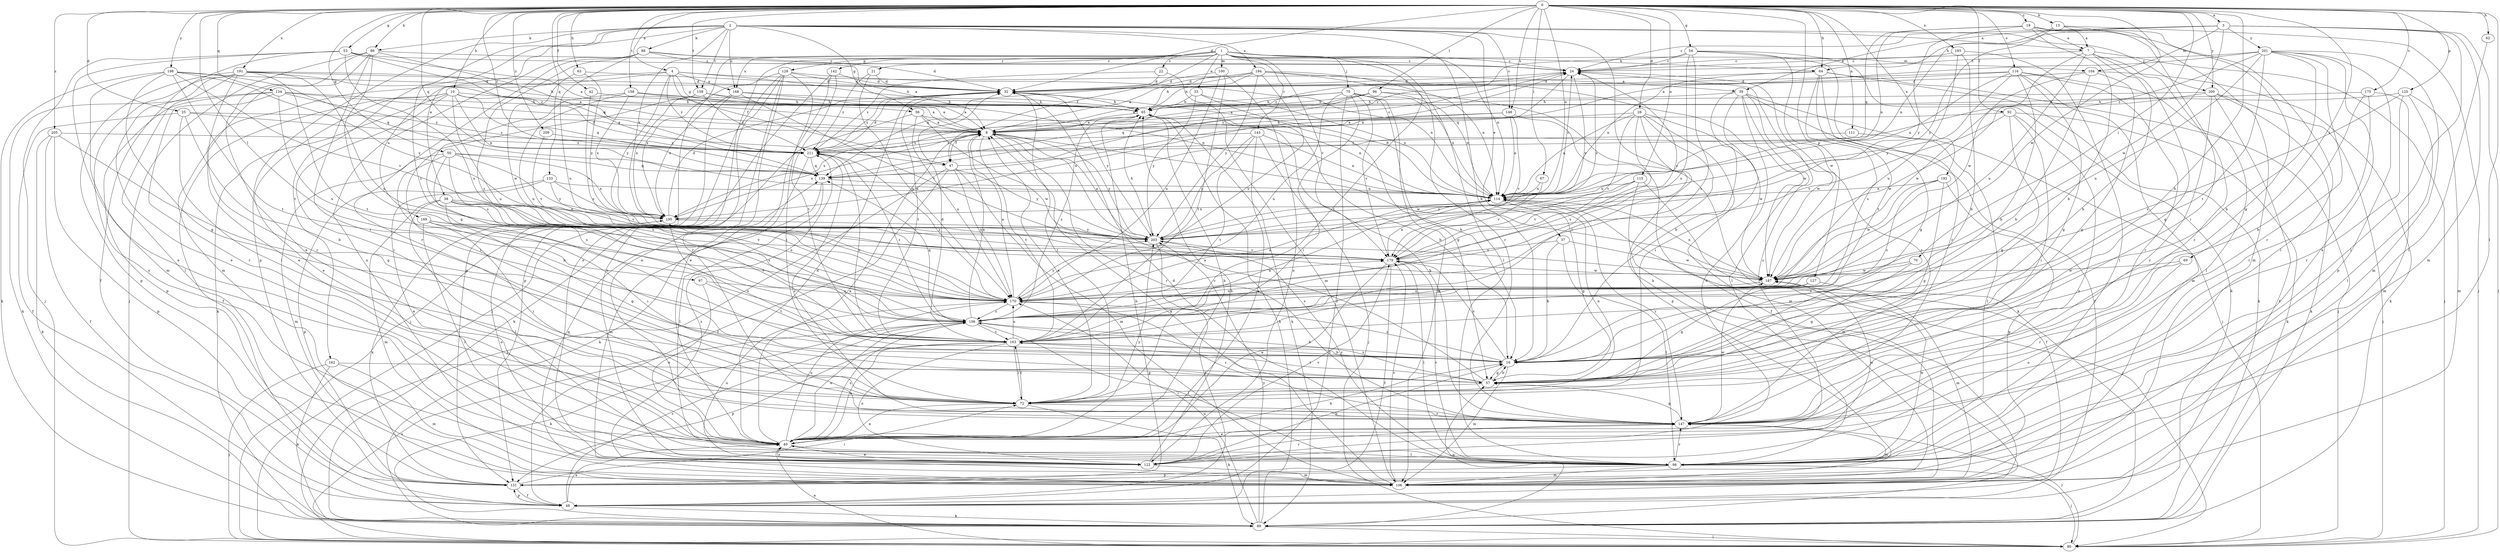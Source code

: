 strict digraph  {
0;
1;
2;
3;
4;
7;
8;
10;
13;
16;
19;
21;
22;
24;
25;
28;
32;
33;
37;
38;
39;
40;
42;
47;
48;
50;
53;
54;
56;
57;
62;
63;
64;
65;
67;
69;
70;
72;
75;
80;
86;
88;
89;
92;
96;
97;
98;
100;
104;
106;
111;
114;
115;
116;
122;
125;
127;
128;
131;
133;
134;
139;
142;
143;
147;
148;
156;
158;
159;
162;
163;
168;
169;
170;
175;
179;
187;
191;
192;
193;
194;
195;
198;
200;
201;
203;
205;
209;
211;
0 -> 3  [label=a];
0 -> 4  [label=a];
0 -> 10  [label=b];
0 -> 13  [label=b];
0 -> 16  [label=b];
0 -> 19  [label=c];
0 -> 25  [label=d];
0 -> 28  [label=d];
0 -> 32  [label=d];
0 -> 42  [label=f];
0 -> 50  [label=g];
0 -> 53  [label=g];
0 -> 54  [label=g];
0 -> 62  [label=h];
0 -> 63  [label=h];
0 -> 64  [label=h];
0 -> 67  [label=i];
0 -> 69  [label=i];
0 -> 70  [label=i];
0 -> 86  [label=k];
0 -> 92  [label=l];
0 -> 96  [label=l];
0 -> 97  [label=l];
0 -> 98  [label=l];
0 -> 111  [label=n];
0 -> 114  [label=n];
0 -> 115  [label=o];
0 -> 116  [label=o];
0 -> 125  [label=p];
0 -> 127  [label=p];
0 -> 133  [label=q];
0 -> 134  [label=q];
0 -> 139  [label=q];
0 -> 148  [label=s];
0 -> 158  [label=t];
0 -> 159  [label=t];
0 -> 175  [label=v];
0 -> 187  [label=w];
0 -> 191  [label=x];
0 -> 192  [label=x];
0 -> 193  [label=x];
0 -> 198  [label=y];
0 -> 200  [label=y];
0 -> 205  [label=z];
0 -> 209  [label=z];
0 -> 211  [label=z];
1 -> 21  [label=c];
1 -> 22  [label=c];
1 -> 24  [label=c];
1 -> 33  [label=e];
1 -> 47  [label=f];
1 -> 64  [label=h];
1 -> 75  [label=j];
1 -> 98  [label=l];
1 -> 100  [label=m];
1 -> 104  [label=m];
1 -> 114  [label=n];
1 -> 122  [label=o];
1 -> 128  [label=p];
1 -> 131  [label=p];
1 -> 142  [label=r];
1 -> 143  [label=r];
1 -> 147  [label=r];
1 -> 168  [label=u];
1 -> 179  [label=v];
2 -> 7  [label=a];
2 -> 16  [label=b];
2 -> 37  [label=e];
2 -> 38  [label=e];
2 -> 56  [label=g];
2 -> 86  [label=k];
2 -> 88  [label=k];
2 -> 89  [label=k];
2 -> 131  [label=p];
2 -> 148  [label=s];
2 -> 156  [label=s];
2 -> 159  [label=t];
2 -> 162  [label=t];
2 -> 168  [label=u];
2 -> 194  [label=x];
2 -> 195  [label=x];
2 -> 200  [label=y];
3 -> 24  [label=c];
3 -> 39  [label=e];
3 -> 64  [label=h];
3 -> 80  [label=j];
3 -> 98  [label=l];
3 -> 104  [label=m];
3 -> 106  [label=m];
3 -> 187  [label=w];
3 -> 201  [label=y];
4 -> 39  [label=e];
4 -> 40  [label=e];
4 -> 47  [label=f];
4 -> 56  [label=g];
4 -> 65  [label=h];
4 -> 168  [label=u];
4 -> 169  [label=u];
4 -> 203  [label=y];
4 -> 211  [label=z];
7 -> 16  [label=b];
7 -> 24  [label=c];
7 -> 57  [label=g];
7 -> 80  [label=j];
7 -> 147  [label=r];
7 -> 170  [label=u];
7 -> 187  [label=w];
8 -> 24  [label=c];
8 -> 47  [label=f];
8 -> 147  [label=r];
8 -> 163  [label=t];
8 -> 187  [label=w];
8 -> 195  [label=x];
8 -> 203  [label=y];
8 -> 211  [label=z];
10 -> 40  [label=e];
10 -> 47  [label=f];
10 -> 48  [label=f];
10 -> 65  [label=h];
10 -> 72  [label=i];
10 -> 89  [label=k];
10 -> 114  [label=n];
10 -> 139  [label=q];
10 -> 170  [label=u];
13 -> 7  [label=a];
13 -> 57  [label=g];
13 -> 80  [label=j];
13 -> 114  [label=n];
13 -> 203  [label=y];
16 -> 57  [label=g];
16 -> 106  [label=m];
16 -> 163  [label=t];
16 -> 170  [label=u];
16 -> 179  [label=v];
16 -> 195  [label=x];
19 -> 7  [label=a];
19 -> 16  [label=b];
19 -> 72  [label=i];
19 -> 98  [label=l];
19 -> 106  [label=m];
19 -> 114  [label=n];
19 -> 139  [label=q];
19 -> 203  [label=y];
21 -> 32  [label=d];
21 -> 170  [label=u];
21 -> 211  [label=z];
22 -> 32  [label=d];
22 -> 106  [label=m];
22 -> 211  [label=z];
24 -> 32  [label=d];
24 -> 139  [label=q];
24 -> 147  [label=r];
24 -> 203  [label=y];
25 -> 8  [label=a];
25 -> 16  [label=b];
25 -> 48  [label=f];
25 -> 72  [label=i];
25 -> 211  [label=z];
28 -> 8  [label=a];
28 -> 106  [label=m];
28 -> 114  [label=n];
28 -> 131  [label=p];
28 -> 156  [label=s];
28 -> 163  [label=t];
28 -> 179  [label=v];
28 -> 187  [label=w];
32 -> 65  [label=h];
32 -> 72  [label=i];
32 -> 163  [label=t];
32 -> 203  [label=y];
32 -> 211  [label=z];
33 -> 16  [label=b];
33 -> 65  [label=h];
33 -> 114  [label=n];
33 -> 203  [label=y];
37 -> 16  [label=b];
37 -> 98  [label=l];
37 -> 179  [label=v];
37 -> 187  [label=w];
38 -> 72  [label=i];
38 -> 98  [label=l];
38 -> 106  [label=m];
38 -> 156  [label=s];
38 -> 163  [label=t];
38 -> 170  [label=u];
38 -> 195  [label=x];
39 -> 16  [label=b];
39 -> 48  [label=f];
39 -> 65  [label=h];
39 -> 72  [label=i];
39 -> 80  [label=j];
39 -> 98  [label=l];
39 -> 122  [label=o];
39 -> 187  [label=w];
40 -> 8  [label=a];
40 -> 16  [label=b];
40 -> 24  [label=c];
40 -> 32  [label=d];
40 -> 65  [label=h];
40 -> 98  [label=l];
40 -> 122  [label=o];
40 -> 156  [label=s];
40 -> 170  [label=u];
40 -> 187  [label=w];
40 -> 203  [label=y];
42 -> 65  [label=h];
42 -> 179  [label=v];
47 -> 24  [label=c];
47 -> 48  [label=f];
47 -> 80  [label=j];
47 -> 106  [label=m];
47 -> 170  [label=u];
47 -> 203  [label=y];
48 -> 40  [label=e];
48 -> 89  [label=k];
48 -> 131  [label=p];
48 -> 156  [label=s];
50 -> 16  [label=b];
50 -> 106  [label=m];
50 -> 139  [label=q];
50 -> 156  [label=s];
50 -> 170  [label=u];
50 -> 195  [label=x];
50 -> 203  [label=y];
53 -> 8  [label=a];
53 -> 24  [label=c];
53 -> 48  [label=f];
53 -> 80  [label=j];
53 -> 106  [label=m];
53 -> 170  [label=u];
53 -> 211  [label=z];
54 -> 24  [label=c];
54 -> 89  [label=k];
54 -> 147  [label=r];
54 -> 156  [label=s];
54 -> 170  [label=u];
54 -> 187  [label=w];
54 -> 211  [label=z];
56 -> 8  [label=a];
56 -> 89  [label=k];
56 -> 114  [label=n];
56 -> 170  [label=u];
56 -> 187  [label=w];
57 -> 8  [label=a];
57 -> 16  [label=b];
57 -> 72  [label=i];
57 -> 156  [label=s];
57 -> 163  [label=t];
62 -> 98  [label=l];
63 -> 32  [label=d];
63 -> 187  [label=w];
63 -> 203  [label=y];
64 -> 32  [label=d];
64 -> 57  [label=g];
64 -> 80  [label=j];
64 -> 89  [label=k];
64 -> 114  [label=n];
64 -> 156  [label=s];
64 -> 163  [label=t];
65 -> 8  [label=a];
65 -> 16  [label=b];
65 -> 89  [label=k];
65 -> 156  [label=s];
65 -> 195  [label=x];
67 -> 114  [label=n];
67 -> 179  [label=v];
69 -> 122  [label=o];
69 -> 147  [label=r];
69 -> 187  [label=w];
70 -> 57  [label=g];
70 -> 156  [label=s];
70 -> 187  [label=w];
72 -> 8  [label=a];
72 -> 40  [label=e];
72 -> 89  [label=k];
72 -> 114  [label=n];
72 -> 147  [label=r];
72 -> 163  [label=t];
75 -> 8  [label=a];
75 -> 48  [label=f];
75 -> 57  [label=g];
75 -> 65  [label=h];
75 -> 72  [label=i];
75 -> 106  [label=m];
75 -> 114  [label=n];
75 -> 170  [label=u];
75 -> 179  [label=v];
80 -> 40  [label=e];
80 -> 147  [label=r];
80 -> 156  [label=s];
86 -> 24  [label=c];
86 -> 40  [label=e];
86 -> 57  [label=g];
86 -> 72  [label=i];
86 -> 80  [label=j];
86 -> 106  [label=m];
86 -> 139  [label=q];
88 -> 8  [label=a];
88 -> 24  [label=c];
88 -> 32  [label=d];
88 -> 122  [label=o];
88 -> 147  [label=r];
88 -> 156  [label=s];
88 -> 170  [label=u];
89 -> 57  [label=g];
89 -> 65  [label=h];
89 -> 80  [label=j];
89 -> 170  [label=u];
89 -> 203  [label=y];
92 -> 8  [label=a];
92 -> 57  [label=g];
92 -> 72  [label=i];
92 -> 89  [label=k];
92 -> 122  [label=o];
92 -> 179  [label=v];
96 -> 8  [label=a];
96 -> 65  [label=h];
96 -> 89  [label=k];
96 -> 114  [label=n];
96 -> 139  [label=q];
97 -> 40  [label=e];
97 -> 163  [label=t];
97 -> 170  [label=u];
98 -> 32  [label=d];
98 -> 80  [label=j];
98 -> 106  [label=m];
98 -> 131  [label=p];
98 -> 147  [label=r];
98 -> 179  [label=v];
98 -> 187  [label=w];
98 -> 203  [label=y];
100 -> 32  [label=d];
100 -> 122  [label=o];
100 -> 163  [label=t];
100 -> 170  [label=u];
104 -> 16  [label=b];
104 -> 32  [label=d];
104 -> 57  [label=g];
104 -> 89  [label=k];
104 -> 187  [label=w];
106 -> 8  [label=a];
106 -> 139  [label=q];
106 -> 179  [label=v];
106 -> 211  [label=z];
111 -> 98  [label=l];
111 -> 211  [label=z];
114 -> 24  [label=c];
114 -> 32  [label=d];
114 -> 57  [label=g];
114 -> 80  [label=j];
114 -> 147  [label=r];
114 -> 170  [label=u];
114 -> 195  [label=x];
115 -> 48  [label=f];
115 -> 106  [label=m];
115 -> 114  [label=n];
115 -> 179  [label=v];
115 -> 203  [label=y];
116 -> 16  [label=b];
116 -> 32  [label=d];
116 -> 57  [label=g];
116 -> 65  [label=h];
116 -> 98  [label=l];
116 -> 106  [label=m];
116 -> 114  [label=n];
116 -> 147  [label=r];
116 -> 203  [label=y];
122 -> 16  [label=b];
122 -> 40  [label=e];
122 -> 65  [label=h];
122 -> 106  [label=m];
122 -> 147  [label=r];
122 -> 170  [label=u];
122 -> 179  [label=v];
125 -> 65  [label=h];
125 -> 98  [label=l];
125 -> 106  [label=m];
125 -> 147  [label=r];
125 -> 156  [label=s];
127 -> 57  [label=g];
127 -> 106  [label=m];
127 -> 156  [label=s];
127 -> 170  [label=u];
128 -> 32  [label=d];
128 -> 40  [label=e];
128 -> 72  [label=i];
128 -> 114  [label=n];
128 -> 122  [label=o];
128 -> 131  [label=p];
128 -> 147  [label=r];
128 -> 195  [label=x];
131 -> 48  [label=f];
131 -> 65  [label=h];
131 -> 72  [label=i];
131 -> 195  [label=x];
133 -> 40  [label=e];
133 -> 114  [label=n];
133 -> 131  [label=p];
133 -> 179  [label=v];
133 -> 195  [label=x];
134 -> 8  [label=a];
134 -> 65  [label=h];
134 -> 89  [label=k];
134 -> 131  [label=p];
134 -> 147  [label=r];
134 -> 170  [label=u];
134 -> 211  [label=z];
139 -> 24  [label=c];
139 -> 98  [label=l];
139 -> 106  [label=m];
139 -> 114  [label=n];
142 -> 32  [label=d];
142 -> 40  [label=e];
142 -> 80  [label=j];
142 -> 163  [label=t];
143 -> 40  [label=e];
143 -> 80  [label=j];
143 -> 114  [label=n];
143 -> 163  [label=t];
143 -> 203  [label=y];
143 -> 211  [label=z];
147 -> 40  [label=e];
147 -> 57  [label=g];
147 -> 65  [label=h];
147 -> 106  [label=m];
147 -> 187  [label=w];
147 -> 211  [label=z];
148 -> 8  [label=a];
148 -> 48  [label=f];
148 -> 114  [label=n];
148 -> 179  [label=v];
148 -> 195  [label=x];
156 -> 8  [label=a];
156 -> 16  [label=b];
156 -> 40  [label=e];
156 -> 89  [label=k];
156 -> 98  [label=l];
156 -> 139  [label=q];
156 -> 163  [label=t];
156 -> 211  [label=z];
158 -> 8  [label=a];
158 -> 65  [label=h];
158 -> 114  [label=n];
158 -> 156  [label=s];
158 -> 170  [label=u];
158 -> 195  [label=x];
159 -> 8  [label=a];
159 -> 65  [label=h];
159 -> 72  [label=i];
159 -> 195  [label=x];
159 -> 211  [label=z];
162 -> 57  [label=g];
162 -> 80  [label=j];
162 -> 89  [label=k];
162 -> 106  [label=m];
163 -> 16  [label=b];
163 -> 32  [label=d];
163 -> 40  [label=e];
163 -> 72  [label=i];
163 -> 114  [label=n];
163 -> 122  [label=o];
163 -> 131  [label=p];
163 -> 170  [label=u];
163 -> 211  [label=z];
168 -> 8  [label=a];
168 -> 65  [label=h];
168 -> 80  [label=j];
168 -> 179  [label=v];
168 -> 195  [label=x];
169 -> 57  [label=g];
169 -> 72  [label=i];
169 -> 98  [label=l];
169 -> 179  [label=v];
169 -> 203  [label=y];
170 -> 8  [label=a];
170 -> 147  [label=r];
170 -> 156  [label=s];
170 -> 179  [label=v];
170 -> 203  [label=y];
170 -> 211  [label=z];
175 -> 16  [label=b];
175 -> 65  [label=h];
175 -> 106  [label=m];
175 -> 147  [label=r];
179 -> 24  [label=c];
179 -> 40  [label=e];
179 -> 48  [label=f];
179 -> 98  [label=l];
179 -> 114  [label=n];
179 -> 187  [label=w];
187 -> 114  [label=n];
187 -> 170  [label=u];
191 -> 8  [label=a];
191 -> 32  [label=d];
191 -> 40  [label=e];
191 -> 65  [label=h];
191 -> 98  [label=l];
191 -> 122  [label=o];
191 -> 131  [label=p];
191 -> 147  [label=r];
191 -> 163  [label=t];
191 -> 170  [label=u];
192 -> 57  [label=g];
192 -> 114  [label=n];
192 -> 131  [label=p];
192 -> 156  [label=s];
192 -> 187  [label=w];
193 -> 16  [label=b];
193 -> 24  [label=c];
193 -> 98  [label=l];
193 -> 170  [label=u];
194 -> 8  [label=a];
194 -> 32  [label=d];
194 -> 65  [label=h];
194 -> 114  [label=n];
194 -> 139  [label=q];
194 -> 163  [label=t];
194 -> 170  [label=u];
194 -> 187  [label=w];
194 -> 203  [label=y];
195 -> 32  [label=d];
195 -> 122  [label=o];
195 -> 203  [label=y];
198 -> 32  [label=d];
198 -> 40  [label=e];
198 -> 57  [label=g];
198 -> 89  [label=k];
198 -> 139  [label=q];
198 -> 163  [label=t];
198 -> 179  [label=v];
198 -> 203  [label=y];
200 -> 48  [label=f];
200 -> 65  [label=h];
200 -> 80  [label=j];
200 -> 89  [label=k];
200 -> 147  [label=r];
200 -> 187  [label=w];
201 -> 8  [label=a];
201 -> 16  [label=b];
201 -> 24  [label=c];
201 -> 40  [label=e];
201 -> 106  [label=m];
201 -> 131  [label=p];
201 -> 147  [label=r];
201 -> 163  [label=t];
201 -> 170  [label=u];
201 -> 211  [label=z];
203 -> 8  [label=a];
203 -> 24  [label=c];
203 -> 48  [label=f];
203 -> 65  [label=h];
203 -> 179  [label=v];
205 -> 48  [label=f];
205 -> 57  [label=g];
205 -> 89  [label=k];
205 -> 131  [label=p];
205 -> 211  [label=z];
209 -> 179  [label=v];
209 -> 211  [label=z];
211 -> 32  [label=d];
211 -> 89  [label=k];
211 -> 139  [label=q];
}
